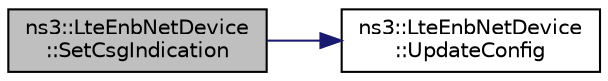 digraph "ns3::LteEnbNetDevice::SetCsgIndication"
{
 // LATEX_PDF_SIZE
  edge [fontname="Helvetica",fontsize="10",labelfontname="Helvetica",labelfontsize="10"];
  node [fontname="Helvetica",fontsize="10",shape=record];
  rankdir="LR";
  Node1 [label="ns3::LteEnbNetDevice\l::SetCsgIndication",height=0.2,width=0.4,color="black", fillcolor="grey75", style="filled", fontcolor="black",tooltip="Enable or disable the CSG indication flag."];
  Node1 -> Node2 [color="midnightblue",fontsize="10",style="solid",fontname="Helvetica"];
  Node2 [label="ns3::LteEnbNetDevice\l::UpdateConfig",height=0.2,width=0.4,color="black", fillcolor="white", style="filled",URL="$classns3_1_1_lte_enb_net_device.html#a19c231b7934d89c39d51fd91304b1582",tooltip="Propagate attributes and configuration to sub-modules."];
}
